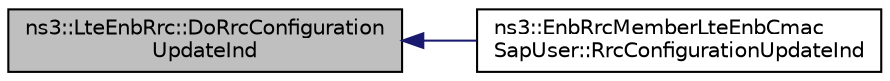 digraph "ns3::LteEnbRrc::DoRrcConfigurationUpdateInd"
{
  edge [fontname="Helvetica",fontsize="10",labelfontname="Helvetica",labelfontsize="10"];
  node [fontname="Helvetica",fontsize="10",shape=record];
  rankdir="LR";
  Node1 [label="ns3::LteEnbRrc::DoRrcConfiguration\lUpdateInd",height=0.2,width=0.4,color="black", fillcolor="grey75", style="filled", fontcolor="black"];
  Node1 -> Node2 [dir="back",color="midnightblue",fontsize="10",style="solid"];
  Node2 [label="ns3::EnbRrcMemberLteEnbCmac\lSapUser::RrcConfigurationUpdateInd",height=0.2,width=0.4,color="black", fillcolor="white", style="filled",URL="$d0/d9a/classns3_1_1EnbRrcMemberLteEnbCmacSapUser.html#a5d77743a714cad5b477f95340c7cd2a6"];
}
